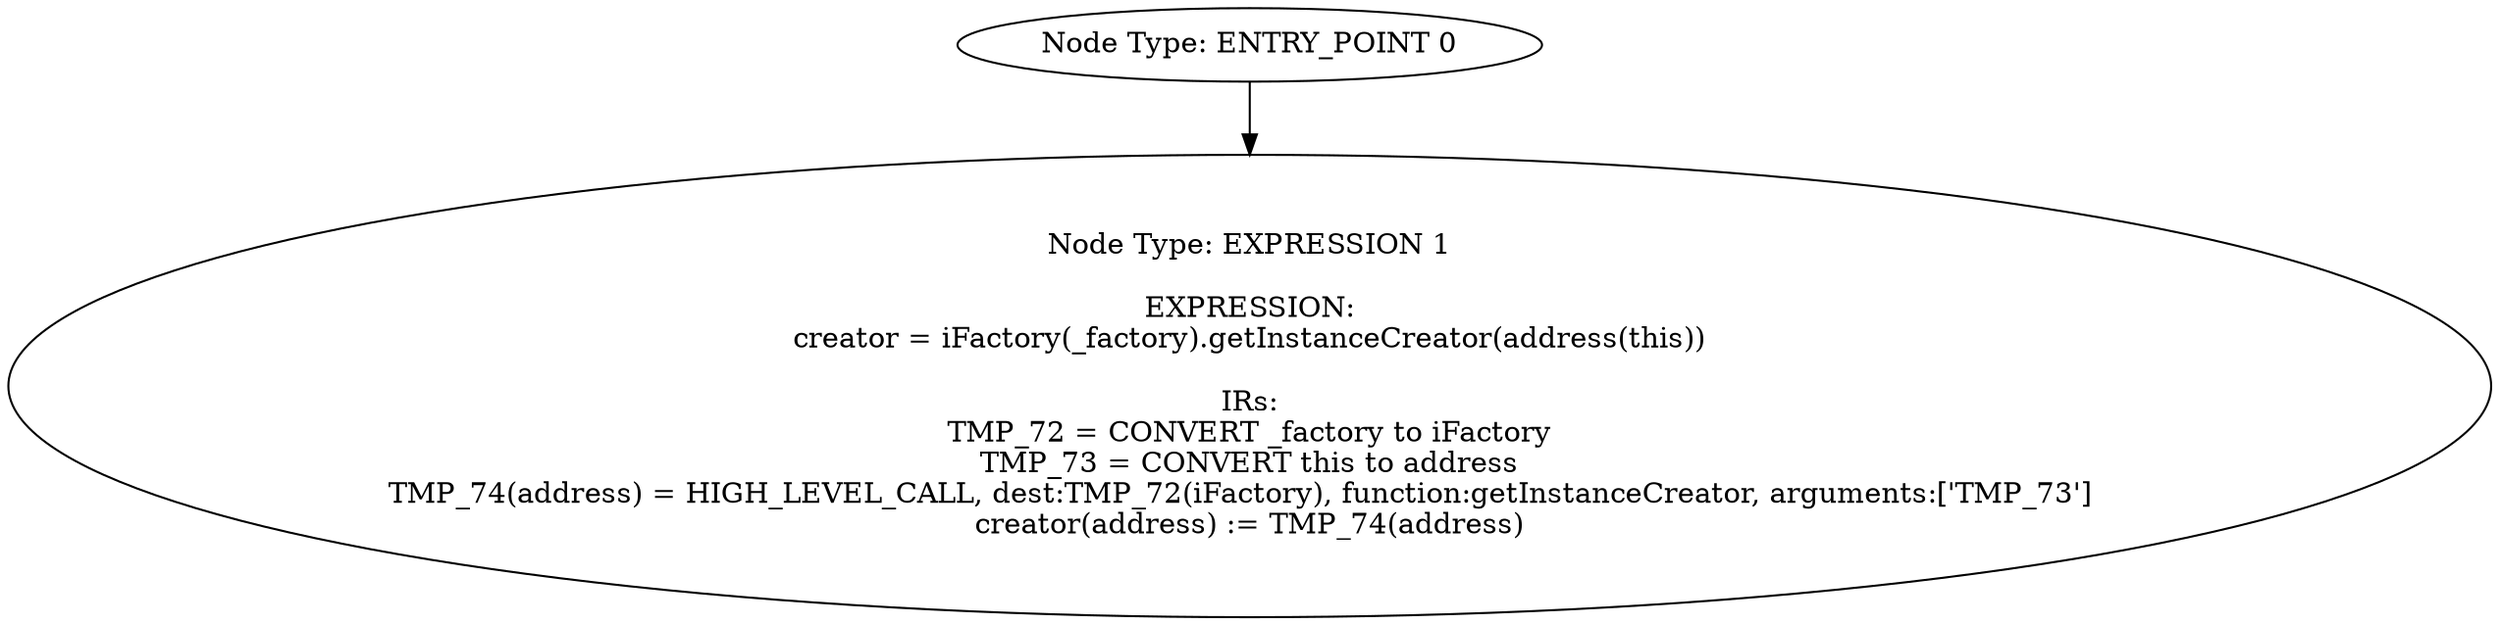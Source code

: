 digraph{
0[label="Node Type: ENTRY_POINT 0
"];
0->1;
1[label="Node Type: EXPRESSION 1

EXPRESSION:
creator = iFactory(_factory).getInstanceCreator(address(this))

IRs:
TMP_72 = CONVERT _factory to iFactory
TMP_73 = CONVERT this to address
TMP_74(address) = HIGH_LEVEL_CALL, dest:TMP_72(iFactory), function:getInstanceCreator, arguments:['TMP_73']  
creator(address) := TMP_74(address)"];
}
